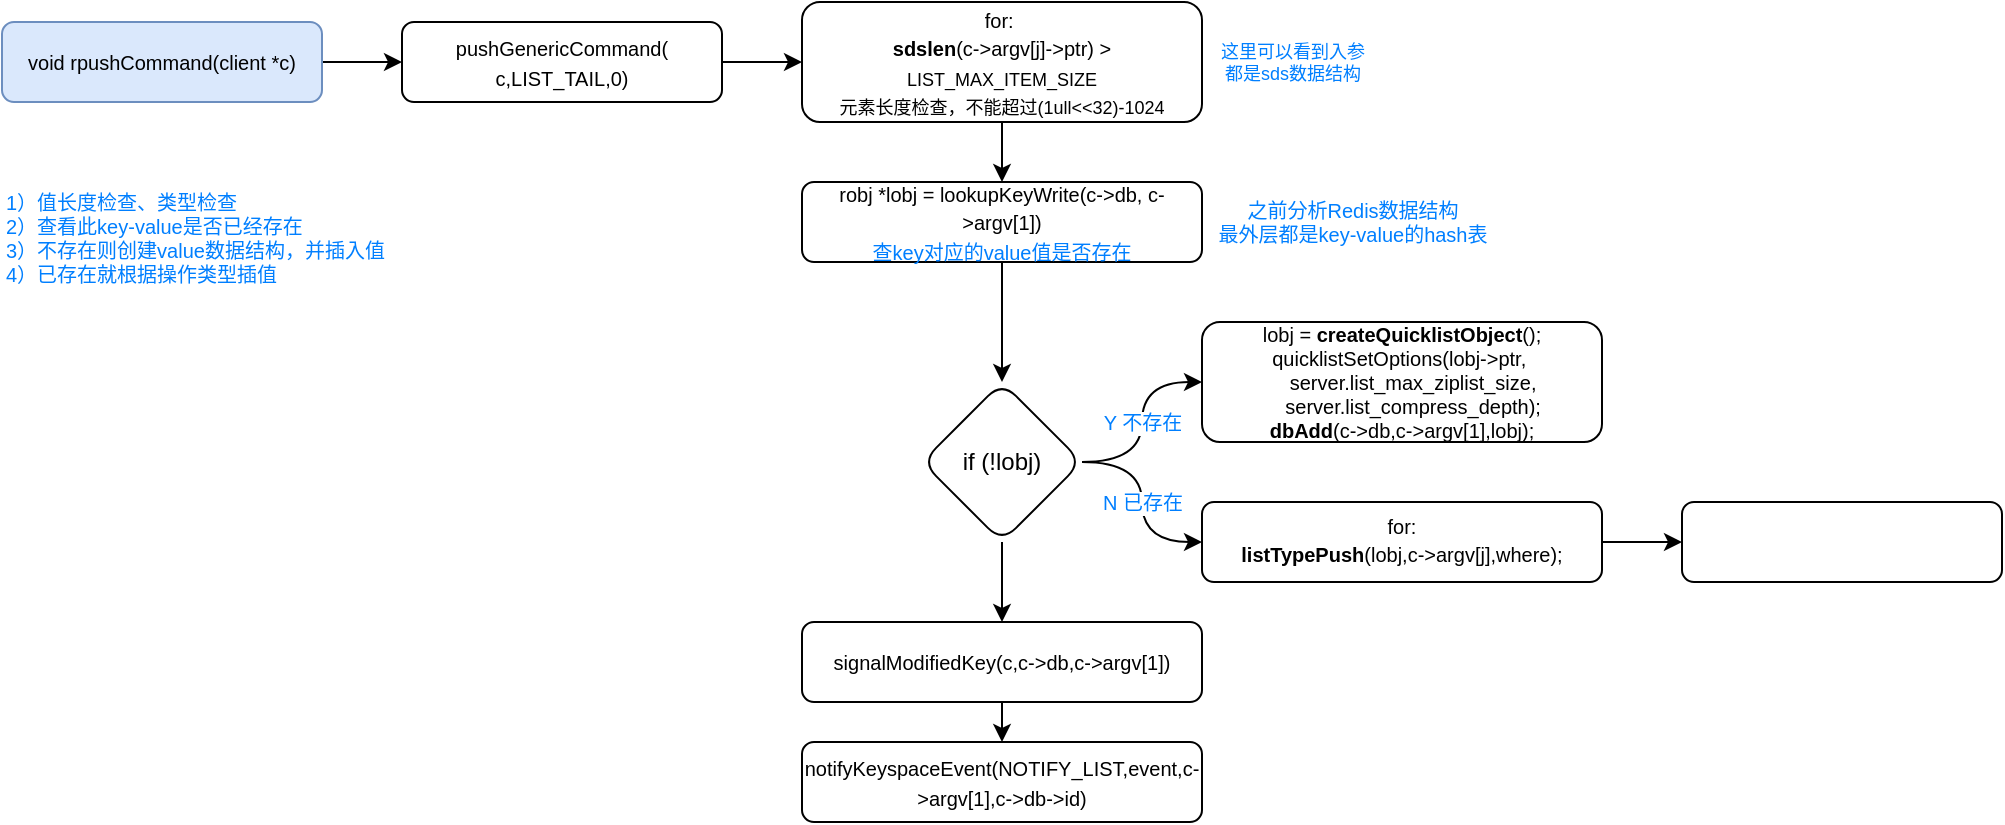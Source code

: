 <mxfile version="16.1.2" type="device"><diagram id="gqAFAssDidKRUWcqFvMt" name="第 1 页"><mxGraphModel dx="1098" dy="689" grid="1" gridSize="10" guides="1" tooltips="1" connect="1" arrows="1" fold="1" page="1" pageScale="1" pageWidth="827" pageHeight="1169" math="0" shadow="0"><root><mxCell id="0"/><mxCell id="1" parent="0"/><mxCell id="yeTw-3NNwk1JxyB0aNCH-3" value="" style="edgeStyle=orthogonalEdgeStyle;rounded=0;orthogonalLoop=1;jettySize=auto;html=1;fontSize=10;curved=1;" edge="1" parent="1" source="yeTw-3NNwk1JxyB0aNCH-1" target="yeTw-3NNwk1JxyB0aNCH-2"><mxGeometry relative="1" as="geometry"/></mxCell><mxCell id="yeTw-3NNwk1JxyB0aNCH-1" value="&lt;font style=&quot;font-size: 10px&quot;&gt;void rpushCommand(client *c)&lt;/font&gt;" style="rounded=1;whiteSpace=wrap;html=1;fillColor=#dae8fc;strokeColor=#6c8ebf;" vertex="1" parent="1"><mxGeometry x="40" y="40" width="160" height="40" as="geometry"/></mxCell><mxCell id="yeTw-3NNwk1JxyB0aNCH-5" value="" style="edgeStyle=orthogonalEdgeStyle;rounded=0;orthogonalLoop=1;jettySize=auto;html=1;fontSize=10;curved=1;" edge="1" parent="1" source="yeTw-3NNwk1JxyB0aNCH-2" target="yeTw-3NNwk1JxyB0aNCH-4"><mxGeometry relative="1" as="geometry"/></mxCell><mxCell id="yeTw-3NNwk1JxyB0aNCH-2" value="&lt;font style=&quot;font-size: 10px&quot;&gt;pushGenericCommand(&lt;br&gt;c,LIST_TAIL,0)&lt;/font&gt;" style="rounded=1;whiteSpace=wrap;html=1;" vertex="1" parent="1"><mxGeometry x="240" y="40" width="160" height="40" as="geometry"/></mxCell><mxCell id="yeTw-3NNwk1JxyB0aNCH-10" value="" style="edgeStyle=orthogonalEdgeStyle;curved=1;rounded=0;orthogonalLoop=1;jettySize=auto;html=1;fontSize=9;fontColor=#007FFF;" edge="1" parent="1" source="yeTw-3NNwk1JxyB0aNCH-4" target="yeTw-3NNwk1JxyB0aNCH-9"><mxGeometry relative="1" as="geometry"/></mxCell><mxCell id="yeTw-3NNwk1JxyB0aNCH-4" value="&lt;font style=&quot;font-size: 10px&quot;&gt;for:&amp;nbsp;&lt;br&gt;&lt;b&gt;sdslen&lt;/b&gt;(c-&amp;gt;argv[j]-&amp;gt;ptr) &amp;gt; &lt;/font&gt;&lt;font style=&quot;font-size: 9px&quot;&gt;LIST_MAX_ITEM_SIZE&lt;br&gt;元素长度检查，不能超过(1ull&amp;lt;&amp;lt;32)-1024&lt;br&gt;&lt;/font&gt;" style="rounded=1;whiteSpace=wrap;html=1;" vertex="1" parent="1"><mxGeometry x="440" y="30" width="200" height="60" as="geometry"/></mxCell><mxCell id="yeTw-3NNwk1JxyB0aNCH-6" value="&lt;font color=&quot;#007fff&quot;&gt;这里可以看到入参&lt;br&gt;都是sds数据结构&lt;/font&gt;" style="text;html=1;align=center;verticalAlign=middle;resizable=0;points=[];autosize=1;strokeColor=none;fillColor=none;fontSize=9;" vertex="1" parent="1"><mxGeometry x="640" y="45" width="90" height="30" as="geometry"/></mxCell><mxCell id="yeTw-3NNwk1JxyB0aNCH-16" value="" style="edgeStyle=orthogonalEdgeStyle;curved=1;rounded=0;orthogonalLoop=1;jettySize=auto;html=1;fontSize=10;fontColor=#007FFF;" edge="1" parent="1" source="yeTw-3NNwk1JxyB0aNCH-9" target="yeTw-3NNwk1JxyB0aNCH-15"><mxGeometry relative="1" as="geometry"/></mxCell><mxCell id="yeTw-3NNwk1JxyB0aNCH-9" value="&lt;font&gt;&lt;span style=&quot;font-size: 10px&quot;&gt;robj *lobj = lookupKeyWrite(c-&amp;gt;db, c-&amp;gt;argv[1])&lt;br&gt;&lt;/span&gt;&lt;font style=&quot;font-size: 10px&quot; color=&quot;#007fff&quot;&gt;查key对应的value值是否存在&lt;/font&gt;&lt;br&gt;&lt;/font&gt;" style="rounded=1;whiteSpace=wrap;html=1;" vertex="1" parent="1"><mxGeometry x="440" y="120" width="200" height="40" as="geometry"/></mxCell><mxCell id="yeTw-3NNwk1JxyB0aNCH-11" value="之前分析Redis数据结构&lt;br&gt;最外层都是key-value的hash表" style="text;html=1;align=center;verticalAlign=middle;resizable=0;points=[];autosize=1;strokeColor=none;fillColor=none;fontSize=10;fontColor=#007FFF;" vertex="1" parent="1"><mxGeometry x="640" y="125" width="150" height="30" as="geometry"/></mxCell><mxCell id="yeTw-3NNwk1JxyB0aNCH-12" value="1）值长度检查、类型检查&lt;br&gt;2）查看此key-value是否已经存在&lt;br&gt;3）不存在则创建value数据结构，并插入值&lt;br&gt;4）已存在就根据操作类型插值" style="text;html=1;strokeColor=none;fillColor=none;align=left;verticalAlign=middle;whiteSpace=wrap;rounded=0;fontSize=10;fontColor=#007FFF;" vertex="1" parent="1"><mxGeometry x="40" y="95" width="200" height="105" as="geometry"/></mxCell><mxCell id="yeTw-3NNwk1JxyB0aNCH-13" value="&lt;font style=&quot;font-size: 10px&quot;&gt;&lt;div&gt;lobj = &lt;b&gt;createQuicklistObject&lt;/b&gt;();&lt;/div&gt;&lt;div&gt;quicklistSetOptions(lobj-&amp;gt;ptr,&amp;nbsp;&lt;/div&gt;&lt;div&gt;&amp;nbsp; &amp;nbsp; server.list_max_ziplist_size,&lt;/div&gt;&lt;div&gt;&amp;nbsp; &amp;nbsp; server.list_compress_depth);&lt;/div&gt;&lt;div&gt;&lt;b&gt;dbAdd&lt;/b&gt;(c-&amp;gt;db,c-&amp;gt;argv[1],lobj);&lt;/div&gt;&lt;/font&gt;" style="rounded=1;whiteSpace=wrap;html=1;" vertex="1" parent="1"><mxGeometry x="640" y="190" width="200" height="60" as="geometry"/></mxCell><mxCell id="yeTw-3NNwk1JxyB0aNCH-17" value="Y 不存在" style="edgeStyle=orthogonalEdgeStyle;curved=1;rounded=0;orthogonalLoop=1;jettySize=auto;html=1;exitX=1;exitY=0.5;exitDx=0;exitDy=0;fontSize=10;fontColor=#007FFF;" edge="1" parent="1" source="yeTw-3NNwk1JxyB0aNCH-15" target="yeTw-3NNwk1JxyB0aNCH-13"><mxGeometry relative="1" as="geometry"/></mxCell><mxCell id="yeTw-3NNwk1JxyB0aNCH-19" value="N 已存在" style="edgeStyle=orthogonalEdgeStyle;curved=1;rounded=0;orthogonalLoop=1;jettySize=auto;html=1;exitX=1;exitY=0.5;exitDx=0;exitDy=0;entryX=0;entryY=0.5;entryDx=0;entryDy=0;fontSize=10;fontColor=#007FFF;" edge="1" parent="1" source="yeTw-3NNwk1JxyB0aNCH-15" target="yeTw-3NNwk1JxyB0aNCH-18"><mxGeometry relative="1" as="geometry"/></mxCell><mxCell id="yeTw-3NNwk1JxyB0aNCH-24" style="edgeStyle=orthogonalEdgeStyle;curved=1;rounded=0;orthogonalLoop=1;jettySize=auto;html=1;exitX=0.5;exitY=1;exitDx=0;exitDy=0;entryX=0.5;entryY=0;entryDx=0;entryDy=0;fontSize=10;fontColor=#007FFF;" edge="1" parent="1" source="yeTw-3NNwk1JxyB0aNCH-15" target="yeTw-3NNwk1JxyB0aNCH-23"><mxGeometry relative="1" as="geometry"/></mxCell><mxCell id="yeTw-3NNwk1JxyB0aNCH-15" value="if (!lobj)" style="rhombus;whiteSpace=wrap;html=1;rounded=1;" vertex="1" parent="1"><mxGeometry x="500" y="220" width="80" height="80" as="geometry"/></mxCell><mxCell id="yeTw-3NNwk1JxyB0aNCH-28" value="" style="edgeStyle=orthogonalEdgeStyle;curved=1;rounded=0;orthogonalLoop=1;jettySize=auto;html=1;fontSize=10;fontColor=#007FFF;" edge="1" parent="1" source="yeTw-3NNwk1JxyB0aNCH-18" target="yeTw-3NNwk1JxyB0aNCH-27"><mxGeometry relative="1" as="geometry"/></mxCell><mxCell id="yeTw-3NNwk1JxyB0aNCH-18" value="&lt;font&gt;&lt;div style=&quot;font-size: 10px&quot;&gt;for:&lt;/div&gt;&lt;div&gt;&lt;span style=&quot;font-size: 10px&quot;&gt;&lt;b&gt;listTypePush&lt;/b&gt;(lobj,c-&amp;gt;argv[j],where);&lt;/span&gt;&lt;br&gt;&lt;/div&gt;&lt;/font&gt;" style="rounded=1;whiteSpace=wrap;html=1;" vertex="1" parent="1"><mxGeometry x="640" y="280" width="200" height="40" as="geometry"/></mxCell><mxCell id="yeTw-3NNwk1JxyB0aNCH-26" value="" style="edgeStyle=orthogonalEdgeStyle;curved=1;rounded=0;orthogonalLoop=1;jettySize=auto;html=1;fontSize=10;fontColor=#007FFF;" edge="1" parent="1" source="yeTw-3NNwk1JxyB0aNCH-23" target="yeTw-3NNwk1JxyB0aNCH-25"><mxGeometry relative="1" as="geometry"/></mxCell><mxCell id="yeTw-3NNwk1JxyB0aNCH-23" value="&lt;font&gt;&lt;div&gt;&lt;span style=&quot;font-size: 10px&quot;&gt;signalModifiedKey(c,c-&amp;gt;db,c-&amp;gt;argv[1])&lt;/span&gt;&lt;br&gt;&lt;/div&gt;&lt;/font&gt;" style="rounded=1;whiteSpace=wrap;html=1;" vertex="1" parent="1"><mxGeometry x="440" y="340" width="200" height="40" as="geometry"/></mxCell><mxCell id="yeTw-3NNwk1JxyB0aNCH-25" value="&lt;font&gt;&lt;div&gt;&lt;span style=&quot;font-size: 10px&quot;&gt;notifyKeyspaceEvent(NOTIFY_LIST,event,c-&amp;gt;argv[1],c-&amp;gt;db-&amp;gt;id)&lt;/span&gt;&lt;br&gt;&lt;/div&gt;&lt;/font&gt;" style="rounded=1;whiteSpace=wrap;html=1;" vertex="1" parent="1"><mxGeometry x="440" y="400" width="200" height="40" as="geometry"/></mxCell><mxCell id="yeTw-3NNwk1JxyB0aNCH-27" value="&lt;font&gt;&lt;div style=&quot;font-size: 10px&quot;&gt;&lt;br&gt;&lt;/div&gt;&lt;/font&gt;" style="rounded=1;whiteSpace=wrap;html=1;" vertex="1" parent="1"><mxGeometry x="880" y="280" width="160" height="40" as="geometry"/></mxCell></root></mxGraphModel></diagram></mxfile>